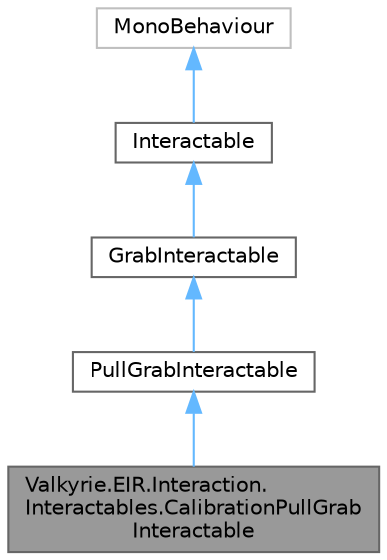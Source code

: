 digraph "Valkyrie.EIR.Interaction.Interactables.CalibrationPullGrabInteractable"
{
 // LATEX_PDF_SIZE
  bgcolor="transparent";
  edge [fontname=Helvetica,fontsize=10,labelfontname=Helvetica,labelfontsize=10];
  node [fontname=Helvetica,fontsize=10,shape=box,height=0.2,width=0.4];
  Node1 [id="Node000001",label="Valkyrie.EIR.Interaction.\lInteractables.CalibrationPullGrab\lInteractable",height=0.2,width=0.4,color="gray40", fillcolor="grey60", style="filled", fontcolor="black",tooltip="Calibration Resistance Grab Interactable: checks how much it is stretched and with which force...."];
  Node2 -> Node1 [id="edge1_Node000001_Node000002",dir="back",color="steelblue1",style="solid",tooltip=" "];
  Node2 [id="Node000002",label="PullGrabInteractable",height=0.2,width=0.4,color="gray40", fillcolor="white", style="filled",URL="$d2/d3b/class_valkyrie_1_1_e_i_r_1_1_interaction_1_1_interactables_1_1_pull_grab_interactable.html",tooltip="Resistance Grab Interactable: checks how much the resistance band is stretched and with how much forc..."];
  Node3 -> Node2 [id="edge2_Node000002_Node000003",dir="back",color="steelblue1",style="solid",tooltip=" "];
  Node3 [id="Node000003",label="GrabInteractable",height=0.2,width=0.4,color="gray40", fillcolor="white", style="filled",URL="$d9/da7/class_valkyrie_1_1_e_i_r_1_1_interaction_1_1_interactables_1_1_grab_interactable.html",tooltip="Checks if it is grabbed by the hand (the \"currently interacting body part\")"];
  Node4 -> Node3 [id="edge3_Node000003_Node000004",dir="back",color="steelblue1",style="solid",tooltip=" "];
  Node4 [id="Node000004",label="Interactable",height=0.2,width=0.4,color="gray40", fillcolor="white", style="filled",URL="$d2/dc4/class_valkyrie_1_1_e_i_r_1_1_interaction_1_1_interactable.html",tooltip="Valkyrie Interactable: interacts with the body part and calculates the intensity of interaction...."];
  Node5 -> Node4 [id="edge4_Node000004_Node000005",dir="back",color="steelblue1",style="solid",tooltip=" "];
  Node5 [id="Node000005",label="MonoBehaviour",height=0.2,width=0.4,color="grey75", fillcolor="white", style="filled",tooltip=" "];
}
